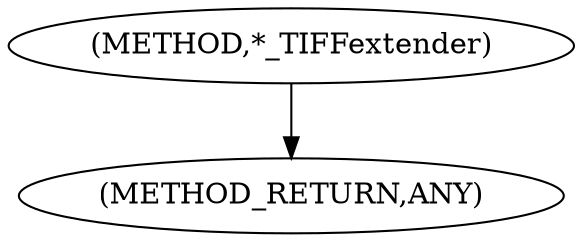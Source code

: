 digraph "*_TIFFextender" {  
"100582" [label = <(METHOD,*_TIFFextender)> ]
"100584" [label = <(METHOD_RETURN,ANY)> ]
  "100582" -> "100584" 
}
